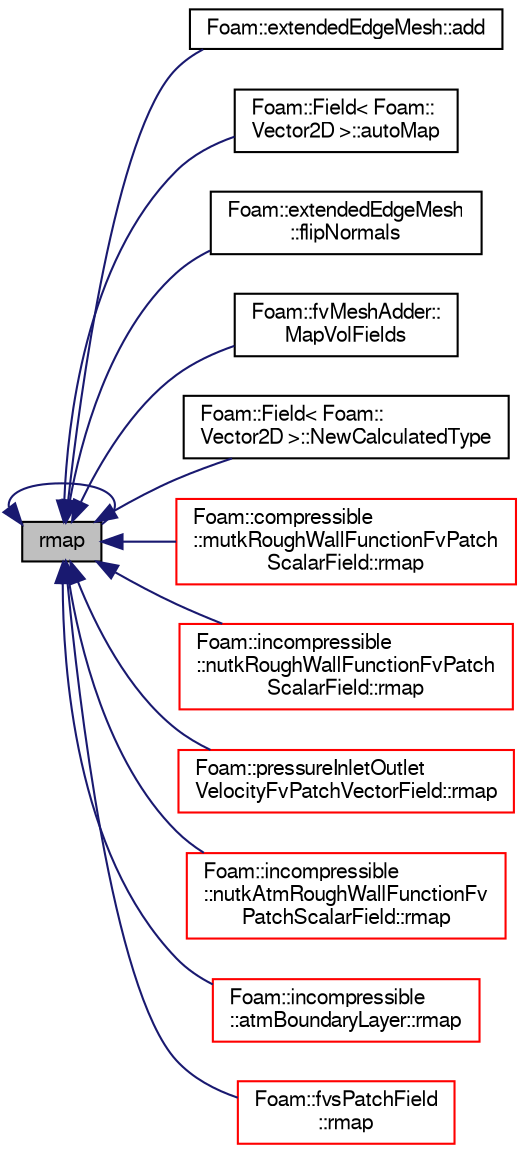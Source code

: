 digraph "rmap"
{
  bgcolor="transparent";
  edge [fontname="FreeSans",fontsize="10",labelfontname="FreeSans",labelfontsize="10"];
  node [fontname="FreeSans",fontsize="10",shape=record];
  rankdir="LR";
  Node4170 [label="rmap",height=0.2,width=0.4,color="black", fillcolor="grey75", style="filled", fontcolor="black"];
  Node4170 -> Node4171 [dir="back",color="midnightblue",fontsize="10",style="solid",fontname="FreeSans"];
  Node4171 [label="Foam::extendedEdgeMesh::add",height=0.2,width=0.4,color="black",URL="$a21786.html#af07e0aa40a7a71b92a74dd6b77a44ad3",tooltip="Add extendedEdgeMesh. No filtering of duplicates. "];
  Node4170 -> Node4172 [dir="back",color="midnightblue",fontsize="10",style="solid",fontname="FreeSans"];
  Node4172 [label="Foam::Field\< Foam::\lVector2D \>::autoMap",height=0.2,width=0.4,color="black",URL="$a26466.html#ad0217d852e72a5f1434582bed9e52a43",tooltip="Map from self. "];
  Node4170 -> Node4173 [dir="back",color="midnightblue",fontsize="10",style="solid",fontname="FreeSans"];
  Node4173 [label="Foam::extendedEdgeMesh\l::flipNormals",height=0.2,width=0.4,color="black",URL="$a21786.html#ace7a4ec5b5de12179b1d4194ea408066",tooltip="Flip normals. All concave become convex, all internal external. "];
  Node4170 -> Node4174 [dir="back",color="midnightblue",fontsize="10",style="solid",fontname="FreeSans"];
  Node4174 [label="Foam::fvMeshAdder::\lMapVolFields",height=0.2,width=0.4,color="black",URL="$a21450.html#a46a9dc762edc65a8de2d5f8e47dca058",tooltip="Map all volFields of Type. "];
  Node4170 -> Node4175 [dir="back",color="midnightblue",fontsize="10",style="solid",fontname="FreeSans"];
  Node4175 [label="Foam::Field\< Foam::\lVector2D \>::NewCalculatedType",height=0.2,width=0.4,color="black",URL="$a26466.html#ae6bdf47436f49314cb0fc784144bf18f",tooltip="Return a pointer to a new calculatedFvPatchFieldField created on. "];
  Node4170 -> Node4176 [dir="back",color="midnightblue",fontsize="10",style="solid",fontname="FreeSans"];
  Node4176 [label="Foam::compressible\l::mutkRoughWallFunctionFvPatch\lScalarField::rmap",height=0.2,width=0.4,color="red",URL="$a30698.html#a713277715ccc0a5ef466b0516d44731f",tooltip="Reverse map the given fvPatchField onto this fvPatchField. "];
  Node4170 -> Node4180 [dir="back",color="midnightblue",fontsize="10",style="solid",fontname="FreeSans"];
  Node4180 [label="Foam::incompressible\l::nutkRoughWallFunctionFvPatch\lScalarField::rmap",height=0.2,width=0.4,color="red",URL="$a30978.html#a713277715ccc0a5ef466b0516d44731f",tooltip="Reverse map the given fvPatchField onto this fvPatchField. "];
  Node4170 -> Node4184 [dir="back",color="midnightblue",fontsize="10",style="solid",fontname="FreeSans"];
  Node4184 [label="Foam::pressureInletOutlet\lVelocityFvPatchVectorField::rmap",height=0.2,width=0.4,color="red",URL="$a22226.html#a4fe41b169c41bfcd4311c1d1e27a96ed",tooltip="Reverse map the given fvPatchField onto this fvPatchField. "];
  Node4170 -> Node4189 [dir="back",color="midnightblue",fontsize="10",style="solid",fontname="FreeSans"];
  Node4189 [label="Foam::incompressible\l::nutkAtmRoughWallFunctionFv\lPatchScalarField::rmap",height=0.2,width=0.4,color="red",URL="$a30974.html#a713277715ccc0a5ef466b0516d44731f",tooltip="Reverse map the given fvPatchField onto this fvPatchField. "];
  Node4170 -> Node4193 [dir="back",color="midnightblue",fontsize="10",style="solid",fontname="FreeSans"];
  Node4193 [label="Foam::incompressible\l::atmBoundaryLayer::rmap",height=0.2,width=0.4,color="red",URL="$a30926.html#a670094b08fb7f2e53678b72397f942f3",tooltip="Reverse map the given fvPatchField onto this fvPatchField. "];
  Node4170 -> Node4170 [dir="back",color="midnightblue",fontsize="10",style="solid",fontname="FreeSans"];
  Node4170 -> Node4208 [dir="back",color="midnightblue",fontsize="10",style="solid",fontname="FreeSans"];
  Node4208 [label="Foam::fvsPatchField\l::rmap",height=0.2,width=0.4,color="red",URL="$a22426.html#a2a4e2ff4d089213c5003eb8cff760b29",tooltip="Reverse map the given fvsPatchField onto this fvsPatchField. "];
}

